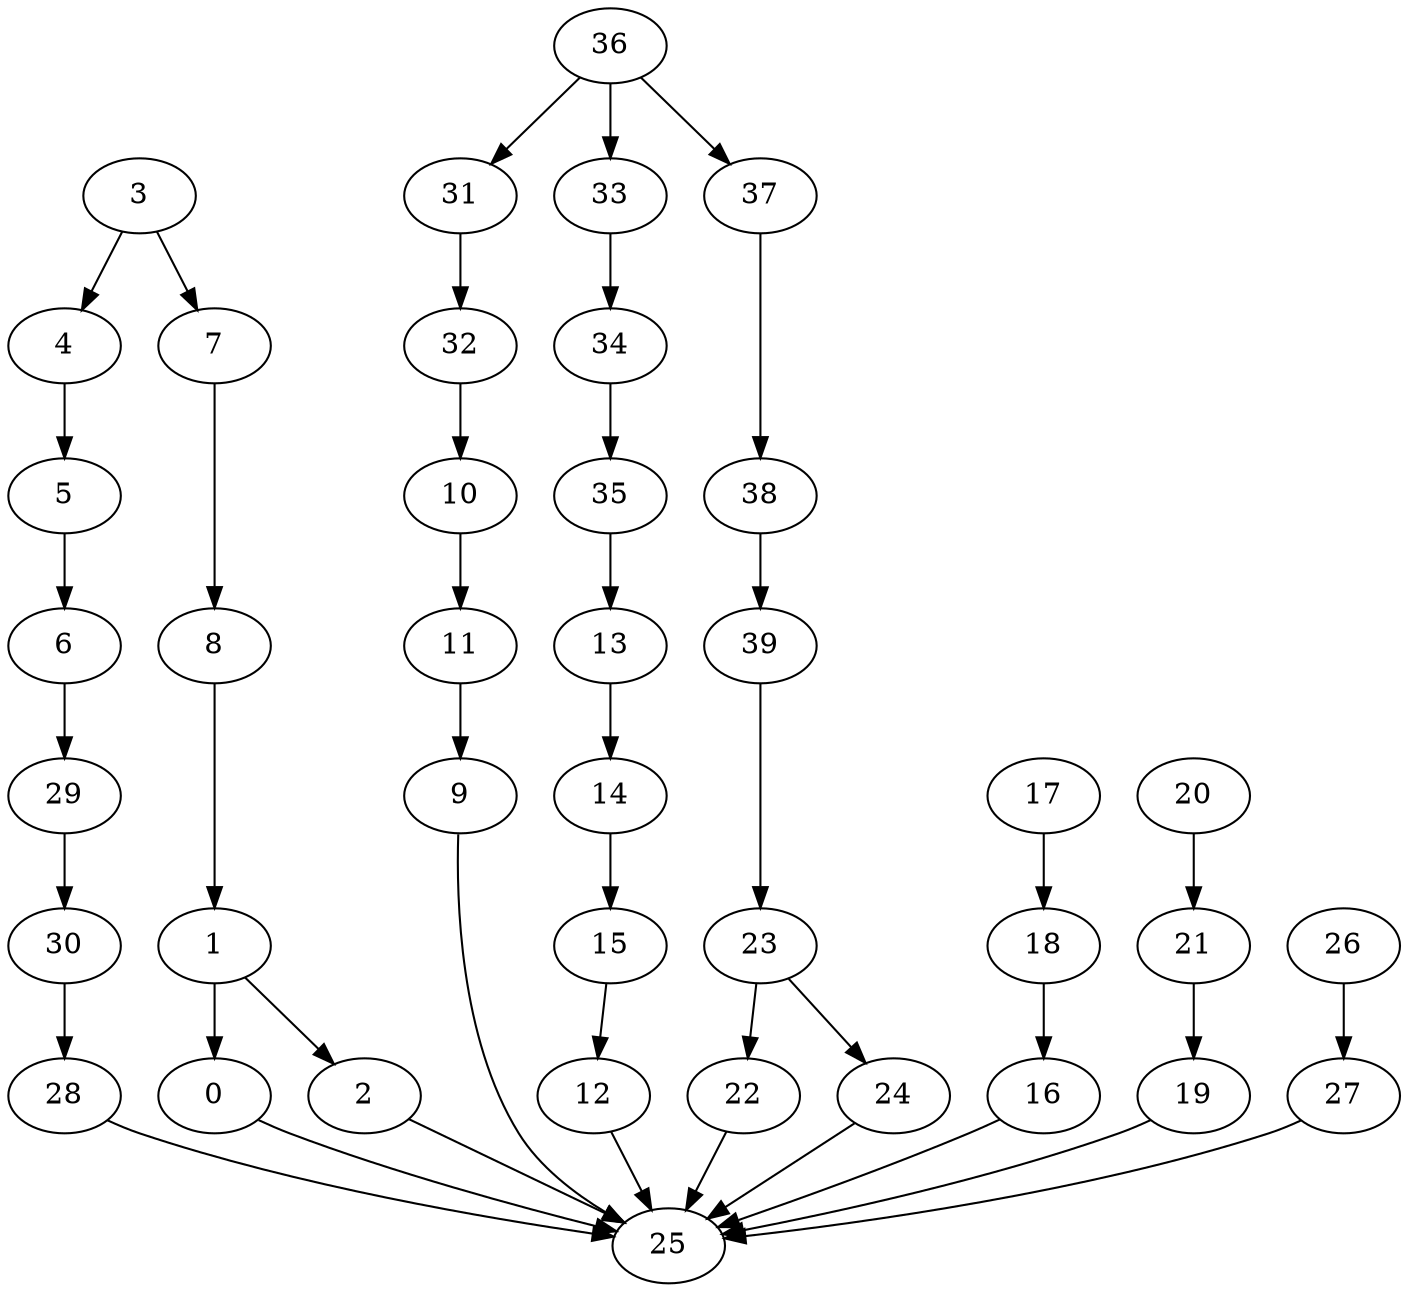 strict digraph  {
0 [exec=147];
1 [exec=105];
2 [exec=158];
3 [exec=191];
4 [exec=109];
5 [exec=138];
6 [exec=109];
7 [exec=106];
8 [exec=167];
9 [exec=80];
10 [exec=135];
11 [exec=178];
12 [exec=156];
13 [exec=94];
14 [exec=143];
15 [exec=190];
16 [exec=144];
17 [exec=175];
18 [exec=57];
19 [exec=188];
20 [exec=190];
21 [exec=109];
22 [exec=190];
23 [exec=199];
24 [exec=96];
25 [exec=53];
26 [exec=121];
27 [exec=113];
28 [exec=115];
29 [exec=185];
30 [exec=93];
31 [exec=132];
32 [exec=177];
33 [exec=171];
34 [exec=79];
35 [exec=56];
36 [exec=129];
37 [exec=148];
38 [exec=137];
39 [exec=157];
0 -> 25  [comm=5];
1 -> 2  [comm=6];
1 -> 0  [comm=11];
2 -> 25  [comm=19];
3 -> 4  [comm=10];
3 -> 7  [comm=6];
4 -> 5  [comm=17];
5 -> 6  [comm=11];
6 -> 29  [comm=16];
7 -> 8  [comm=8];
8 -> 1  [comm=11];
9 -> 25  [comm=18];
10 -> 11  [comm=11];
11 -> 9  [comm=20];
12 -> 25  [comm=8];
13 -> 14  [comm=17];
14 -> 15  [comm=14];
15 -> 12  [comm=20];
16 -> 25  [comm=5];
17 -> 18  [comm=15];
18 -> 16  [comm=17];
19 -> 25  [comm=14];
20 -> 21  [comm=5];
21 -> 19  [comm=10];
22 -> 25  [comm=11];
23 -> 24  [comm=15];
23 -> 22  [comm=9];
24 -> 25  [comm=15];
26 -> 27  [comm=18];
27 -> 25  [comm=11];
28 -> 25  [comm=13];
29 -> 30  [comm=8];
30 -> 28  [comm=17];
31 -> 32  [comm=16];
32 -> 10  [comm=20];
33 -> 34  [comm=12];
34 -> 35  [comm=7];
35 -> 13  [comm=6];
36 -> 37  [comm=7];
36 -> 31  [comm=9];
36 -> 33  [comm=10];
37 -> 38  [comm=10];
38 -> 39  [comm=11];
39 -> 23  [comm=13];
}

